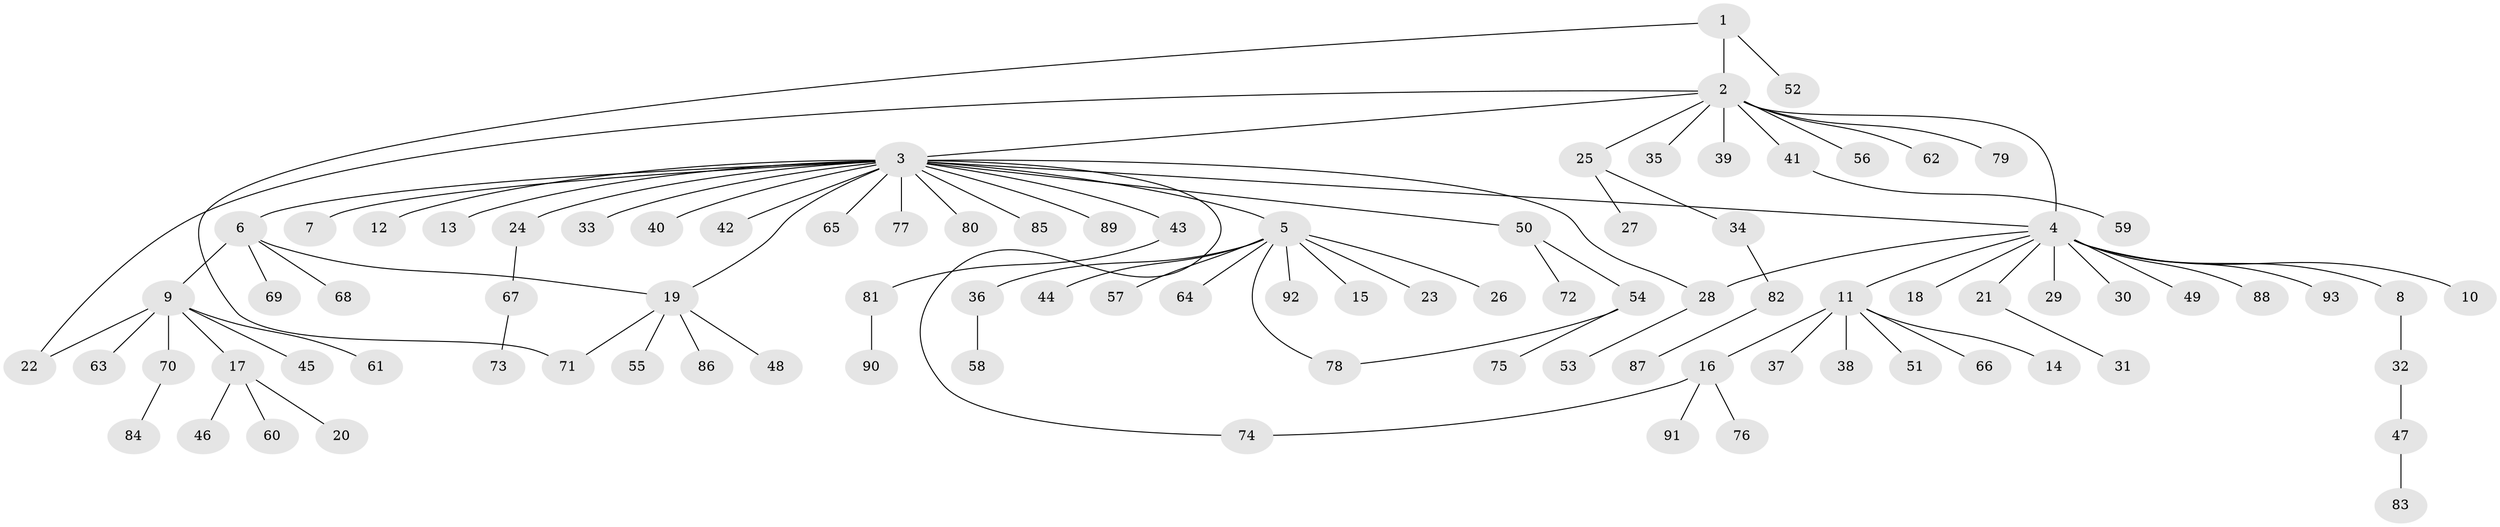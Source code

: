 // Generated by graph-tools (version 1.1) at 2025/49/03/09/25 03:49:55]
// undirected, 93 vertices, 99 edges
graph export_dot {
graph [start="1"]
  node [color=gray90,style=filled];
  1;
  2;
  3;
  4;
  5;
  6;
  7;
  8;
  9;
  10;
  11;
  12;
  13;
  14;
  15;
  16;
  17;
  18;
  19;
  20;
  21;
  22;
  23;
  24;
  25;
  26;
  27;
  28;
  29;
  30;
  31;
  32;
  33;
  34;
  35;
  36;
  37;
  38;
  39;
  40;
  41;
  42;
  43;
  44;
  45;
  46;
  47;
  48;
  49;
  50;
  51;
  52;
  53;
  54;
  55;
  56;
  57;
  58;
  59;
  60;
  61;
  62;
  63;
  64;
  65;
  66;
  67;
  68;
  69;
  70;
  71;
  72;
  73;
  74;
  75;
  76;
  77;
  78;
  79;
  80;
  81;
  82;
  83;
  84;
  85;
  86;
  87;
  88;
  89;
  90;
  91;
  92;
  93;
  1 -- 2;
  1 -- 52;
  1 -- 71;
  2 -- 3;
  2 -- 4;
  2 -- 22;
  2 -- 25;
  2 -- 35;
  2 -- 39;
  2 -- 41;
  2 -- 56;
  2 -- 62;
  2 -- 79;
  3 -- 4;
  3 -- 5;
  3 -- 6;
  3 -- 7;
  3 -- 12;
  3 -- 13;
  3 -- 19;
  3 -- 24;
  3 -- 28;
  3 -- 33;
  3 -- 40;
  3 -- 42;
  3 -- 43;
  3 -- 50;
  3 -- 65;
  3 -- 74;
  3 -- 77;
  3 -- 80;
  3 -- 85;
  3 -- 89;
  4 -- 8;
  4 -- 10;
  4 -- 11;
  4 -- 18;
  4 -- 21;
  4 -- 28;
  4 -- 29;
  4 -- 30;
  4 -- 49;
  4 -- 88;
  4 -- 93;
  5 -- 15;
  5 -- 23;
  5 -- 26;
  5 -- 36;
  5 -- 44;
  5 -- 57;
  5 -- 64;
  5 -- 78;
  5 -- 92;
  6 -- 9;
  6 -- 19;
  6 -- 68;
  6 -- 69;
  8 -- 32;
  9 -- 17;
  9 -- 22;
  9 -- 45;
  9 -- 61;
  9 -- 63;
  9 -- 70;
  11 -- 14;
  11 -- 16;
  11 -- 37;
  11 -- 38;
  11 -- 51;
  11 -- 66;
  16 -- 74;
  16 -- 76;
  16 -- 91;
  17 -- 20;
  17 -- 46;
  17 -- 60;
  19 -- 48;
  19 -- 55;
  19 -- 71;
  19 -- 86;
  21 -- 31;
  24 -- 67;
  25 -- 27;
  25 -- 34;
  28 -- 53;
  32 -- 47;
  34 -- 82;
  36 -- 58;
  41 -- 59;
  43 -- 81;
  47 -- 83;
  50 -- 54;
  50 -- 72;
  54 -- 75;
  54 -- 78;
  67 -- 73;
  70 -- 84;
  81 -- 90;
  82 -- 87;
}
